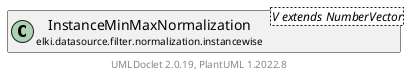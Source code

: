 @startuml
    remove .*\.(Instance|Par|Parameterizer|Factory)$
    set namespaceSeparator none
    hide empty fields
    hide empty methods

    class "<size:14>InstanceMinMaxNormalization.Par\n<size:10>elki.datasource.filter.normalization.instancewise" as elki.datasource.filter.normalization.instancewise.InstanceMinMaxNormalization.Par<V extends NumberVector> [[InstanceMinMaxNormalization.Par.html]] {
        {static} +MIN_ID: OptionID
        {static} +MAX_ID: OptionID
        -min: double
        -max: double
        +configure(Parameterization): void
        +make(): InstanceMinMaxNormalization<V extends NumberVector>
    }

    interface "<size:14>Parameterizer\n<size:10>elki.utilities.optionhandling" as elki.utilities.optionhandling.Parameterizer [[../../../../utilities/optionhandling/Parameterizer.html]] {
        {abstract} +make(): Object
    }
    class "<size:14>InstanceMinMaxNormalization\n<size:10>elki.datasource.filter.normalization.instancewise" as elki.datasource.filter.normalization.instancewise.InstanceMinMaxNormalization<V extends NumberVector> [[InstanceMinMaxNormalization.html]]

    elki.utilities.optionhandling.Parameterizer <|.. elki.datasource.filter.normalization.instancewise.InstanceMinMaxNormalization.Par
    elki.datasource.filter.normalization.instancewise.InstanceMinMaxNormalization +-- elki.datasource.filter.normalization.instancewise.InstanceMinMaxNormalization.Par

    center footer UMLDoclet 2.0.19, PlantUML 1.2022.8
@enduml
